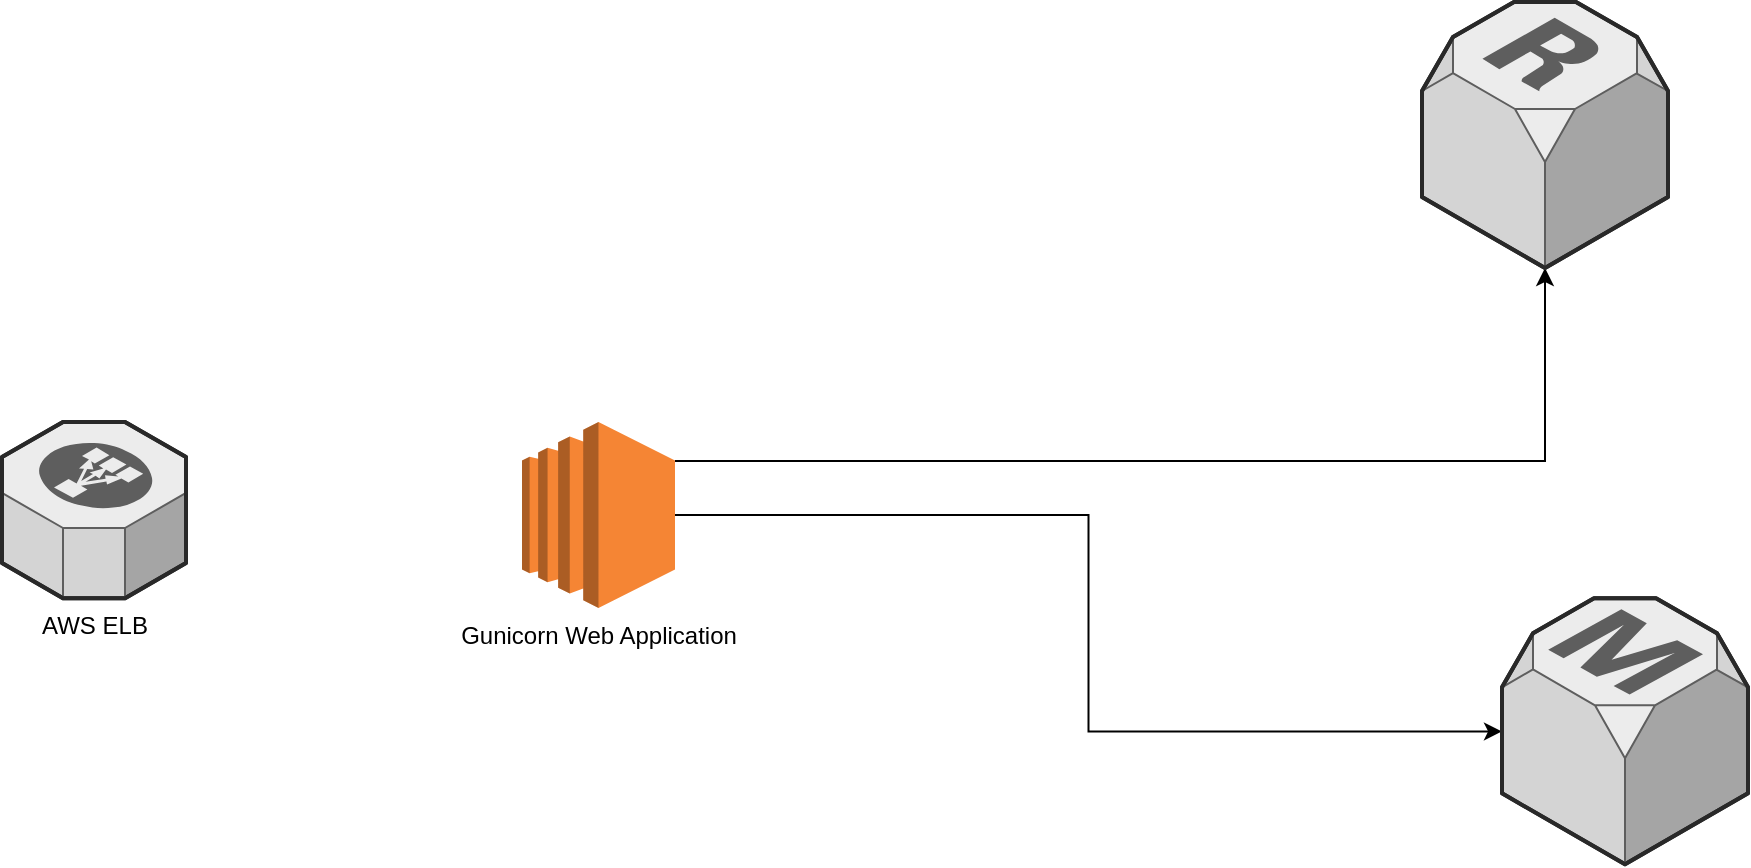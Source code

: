 <mxfile version="16.6.6" type="github">
  <diagram id="yJAMEYIp0DnkHHVKkVWT" name="Page-1">
    <mxGraphModel dx="1426" dy="751" grid="1" gridSize="10" guides="1" tooltips="1" connect="1" arrows="1" fold="1" page="1" pageScale="1" pageWidth="827" pageHeight="1169" math="0" shadow="0">
      <root>
        <mxCell id="0" />
        <mxCell id="1" parent="0" />
        <mxCell id="jTd3YfKQHWX464xsL9Nb-7" style="edgeStyle=orthogonalEdgeStyle;rounded=0;orthogonalLoop=1;jettySize=auto;html=1;" edge="1" parent="1" source="jTd3YfKQHWX464xsL9Nb-1" target="jTd3YfKQHWX464xsL9Nb-3">
          <mxGeometry relative="1" as="geometry" />
        </mxCell>
        <mxCell id="jTd3YfKQHWX464xsL9Nb-9" style="edgeStyle=orthogonalEdgeStyle;rounded=0;orthogonalLoop=1;jettySize=auto;html=1;exitX=1;exitY=0.21;exitDx=0;exitDy=0;exitPerimeter=0;" edge="1" parent="1" source="jTd3YfKQHWX464xsL9Nb-1" target="jTd3YfKQHWX464xsL9Nb-6">
          <mxGeometry relative="1" as="geometry" />
        </mxCell>
        <mxCell id="jTd3YfKQHWX464xsL9Nb-1" value="Gunicorn Web Application" style="outlineConnect=0;dashed=0;verticalLabelPosition=bottom;verticalAlign=top;align=center;html=1;shape=mxgraph.aws3.ec2;fillColor=#F58534;gradientColor=none;" vertex="1" parent="1">
          <mxGeometry x="310" y="260" width="76.5" height="93" as="geometry" />
        </mxCell>
        <mxCell id="jTd3YfKQHWX464xsL9Nb-2" value="AWS ELB" style="verticalLabelPosition=bottom;html=1;verticalAlign=top;strokeWidth=1;align=center;outlineConnect=0;dashed=0;outlineConnect=0;shape=mxgraph.aws3d.elasticLoadBalancing;fillColor=#ECECEC;strokeColor=#5E5E5E;aspect=fixed;" vertex="1" parent="1">
          <mxGeometry x="50" y="260" width="92" height="88.17" as="geometry" />
        </mxCell>
        <mxCell id="jTd3YfKQHWX464xsL9Nb-3" value="" style="verticalLabelPosition=bottom;html=1;verticalAlign=top;strokeWidth=1;align=center;outlineConnect=0;dashed=0;outlineConnect=0;shape=mxgraph.aws3d.rdsMaster;fillColor=#ECECEC;strokeColor=#5E5E5E;aspect=fixed;" vertex="1" parent="1">
          <mxGeometry x="800" y="348.17" width="123" height="133" as="geometry" />
        </mxCell>
        <mxCell id="jTd3YfKQHWX464xsL9Nb-6" value="" style="verticalLabelPosition=bottom;html=1;verticalAlign=top;strokeWidth=1;align=center;outlineConnect=0;dashed=0;outlineConnect=0;shape=mxgraph.aws3d.rdsSlave;fillColor=#ECECEC;strokeColor=#5E5E5E;aspect=fixed;" vertex="1" parent="1">
          <mxGeometry x="760" y="50" width="123" height="133" as="geometry" />
        </mxCell>
      </root>
    </mxGraphModel>
  </diagram>
</mxfile>
